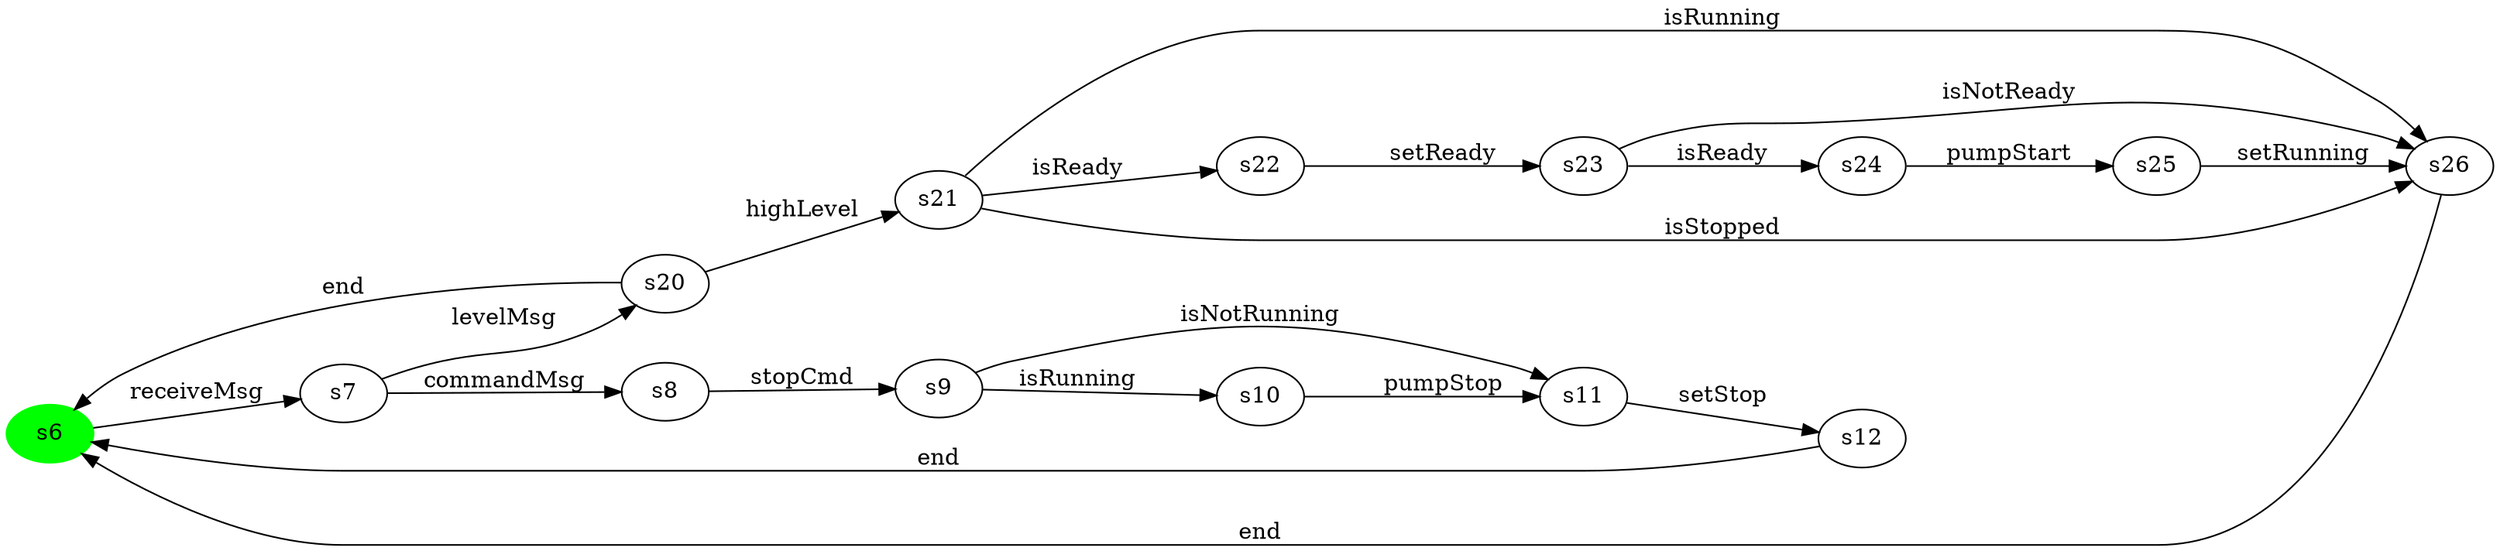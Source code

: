 digraph G {
rankdir=LR;
state0[ label = "s6", style=filled, color=green ];
state0 -> state1 [ label=" receiveMsg " ];
state1 [ label = "s7" ];
state1 -> state2 [ label=" levelMsg " ];
state1 -> state3 [ label=" commandMsg " ];
state3 [ label = "s8" ];
state3 -> state4 [ label=" stopCmd " ];
state4 [ label = "s9" ];
state4 -> state5 [ label=" isRunning " ];
state4 -> state6 [ label=" isNotRunning " ];
state2 [ label = "s20" ];
state2 -> state7 [ label=" highLevel " ];
state2 -> state0 [ label=" end " ];
state6 [ label = "s11" ];
state6 -> state8 [ label=" setStop " ];
state9 [ label = "s22" ];
state9 -> state10 [ label=" setReady " ];
state5 [ label = "s10" ];
state5 -> state6 [ label=" pumpStop " ];
state7 [ label = "s21" ];
state7 -> state11 [ label=" isStopped " ];
state7 -> state11 [ label=" isRunning " ];
state7 -> state9 [ label=" isReady " ];
state12 [ label = "s24" ];
state12 -> state13 [ label=" pumpStart " ];
state8 [ label = "s12" ];
state8 -> state0 [ label=" end " ];
state10 [ label = "s23" ];
state10 -> state11 [ label=" isNotReady " ];
state10 -> state12 [ label=" isReady " ];
state11 [ label = "s26" ];
state11 -> state0 [ label=" end " ];
state13 [ label = "s25" ];
state13 -> state11 [ label=" setRunning " ];
}
